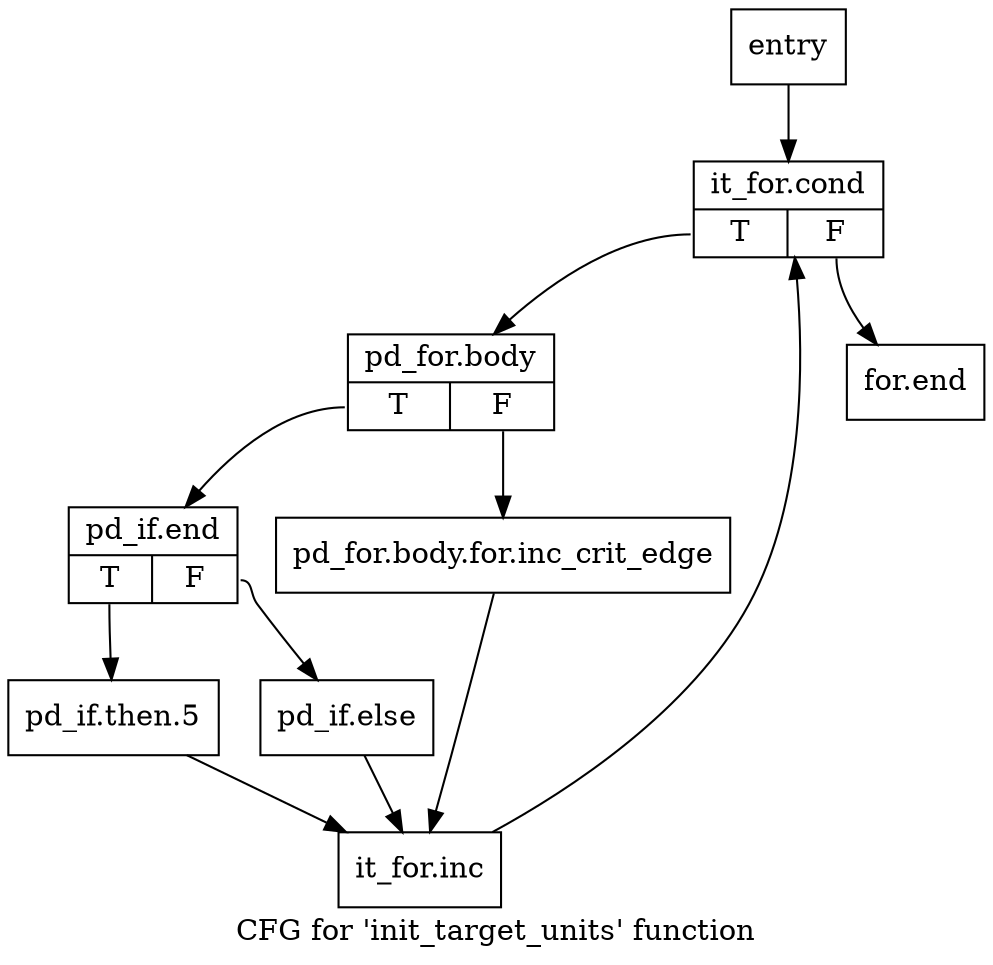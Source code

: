 digraph "CFG for 'init_target_units' function" {
	label="CFG for 'init_target_units' function";

	Node0x8fb6510 [shape=record,label="{entry}"];
	Node0x8fb6510 -> Node0x8fb6560;
	Node0x8fb6560 [shape=record,label="{it_for.cond|{<s0>T|<s1>F}}"];
	Node0x8fb6560:s0 -> Node0x8fb65b0;
	Node0x8fb6560:s1 -> Node0x8fb6790;
	Node0x8fb65b0 [shape=record,label="{pd_for.body|{<s0>T|<s1>F}}"];
	Node0x8fb65b0:s0 -> Node0x8fb6650;
	Node0x8fb65b0:s1 -> Node0x8fb6600;
	Node0x8fb6600 [shape=record,label="{pd_for.body.for.inc_crit_edge}"];
	Node0x8fb6600 -> Node0x8fb6740;
	Node0x8fb6650 [shape=record,label="{pd_if.end|{<s0>T|<s1>F}}"];
	Node0x8fb6650:s0 -> Node0x8fb66a0;
	Node0x8fb6650:s1 -> Node0x8fb66f0;
	Node0x8fb66a0 [shape=record,label="{pd_if.then.5}"];
	Node0x8fb66a0 -> Node0x8fb6740;
	Node0x8fb66f0 [shape=record,label="{pd_if.else}"];
	Node0x8fb66f0 -> Node0x8fb6740;
	Node0x8fb6740 [shape=record,label="{it_for.inc}"];
	Node0x8fb6740 -> Node0x8fb6560;
	Node0x8fb6790 [shape=record,label="{for.end}"];
}

